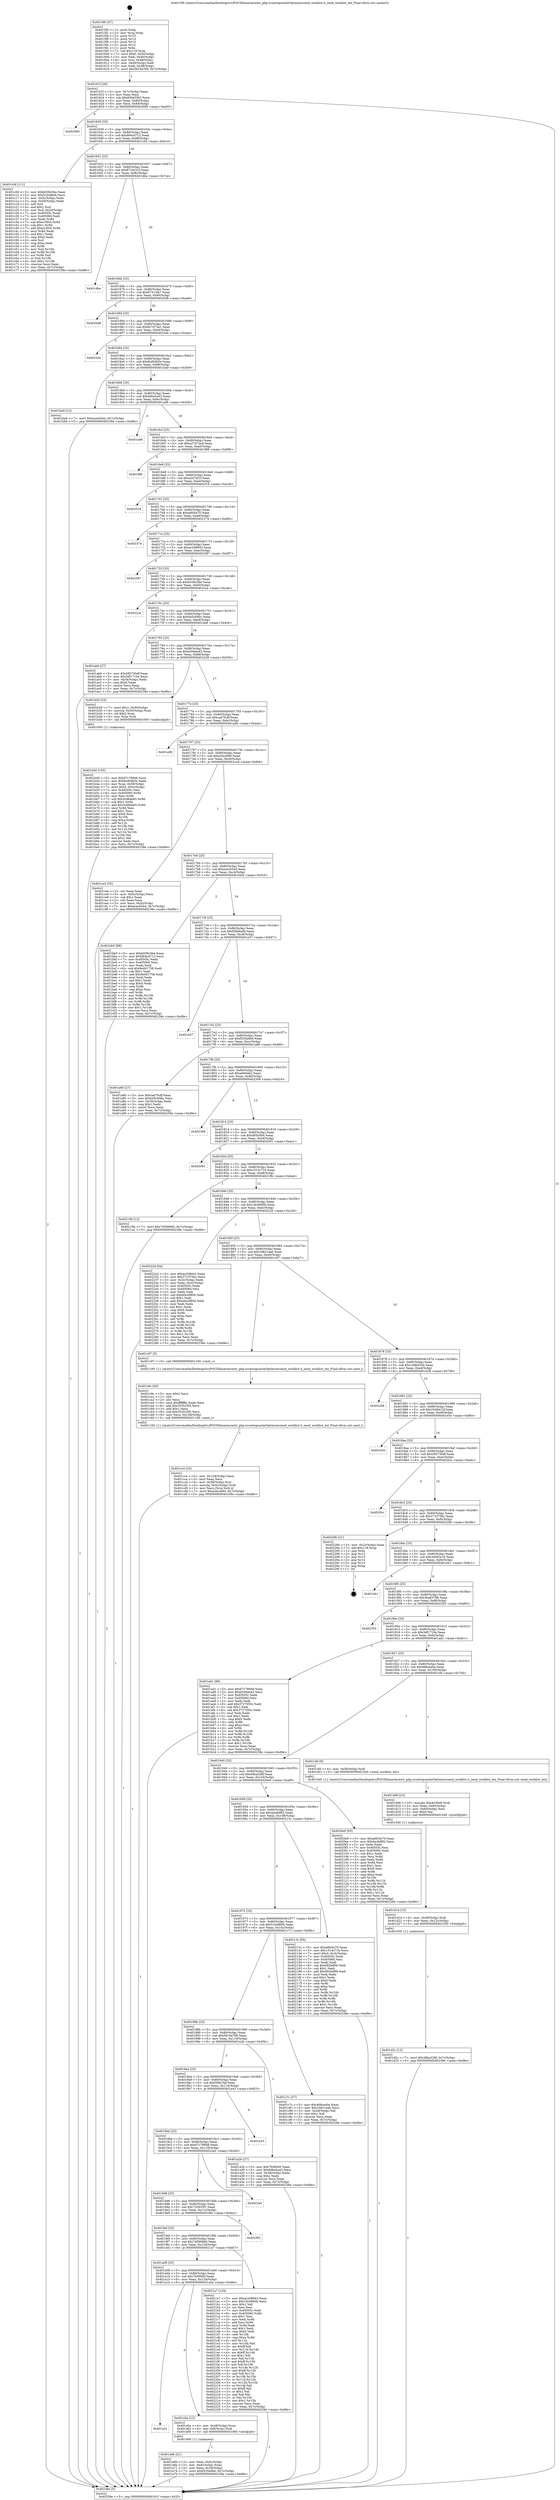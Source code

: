 digraph "0x4015f0" {
  label = "0x4015f0 (/mnt/c/Users/mathe/Desktop/tcc/POCII/binaries/extr_php-srcextopcacheOptimizerzend_worklist.h_zend_worklist_len_Final-ollvm.out::main(0))"
  labelloc = "t"
  node[shape=record]

  Entry [label="",width=0.3,height=0.3,shape=circle,fillcolor=black,style=filled]
  "0x40161f" [label="{
     0x40161f [26]\l
     | [instrs]\l
     &nbsp;&nbsp;0x40161f \<+3\>: mov -0x7c(%rbp),%eax\l
     &nbsp;&nbsp;0x401622 \<+2\>: mov %eax,%ecx\l
     &nbsp;&nbsp;0x401624 \<+6\>: sub $0x836a5563,%ecx\l
     &nbsp;&nbsp;0x40162a \<+3\>: mov %eax,-0x80(%rbp)\l
     &nbsp;&nbsp;0x40162d \<+6\>: mov %ecx,-0x84(%rbp)\l
     &nbsp;&nbsp;0x401633 \<+6\>: je 0000000000402085 \<main+0xa95\>\l
  }"]
  "0x402085" [label="{
     0x402085\l
  }", style=dashed]
  "0x401639" [label="{
     0x401639 [25]\l
     | [instrs]\l
     &nbsp;&nbsp;0x401639 \<+5\>: jmp 000000000040163e \<main+0x4e\>\l
     &nbsp;&nbsp;0x40163e \<+3\>: mov -0x80(%rbp),%eax\l
     &nbsp;&nbsp;0x401641 \<+5\>: sub $0x864cd712,%eax\l
     &nbsp;&nbsp;0x401646 \<+6\>: mov %eax,-0x88(%rbp)\l
     &nbsp;&nbsp;0x40164c \<+6\>: je 0000000000401c0d \<main+0x61d\>\l
  }"]
  Exit [label="",width=0.3,height=0.3,shape=circle,fillcolor=black,style=filled,peripheries=2]
  "0x401c0d" [label="{
     0x401c0d [111]\l
     | [instrs]\l
     &nbsp;&nbsp;0x401c0d \<+5\>: mov $0xb038c5be,%eax\l
     &nbsp;&nbsp;0x401c12 \<+5\>: mov $0x51b48bf4,%ecx\l
     &nbsp;&nbsp;0x401c17 \<+3\>: mov -0x5c(%rbp),%edx\l
     &nbsp;&nbsp;0x401c1a \<+3\>: cmp -0x50(%rbp),%edx\l
     &nbsp;&nbsp;0x401c1d \<+4\>: setl %sil\l
     &nbsp;&nbsp;0x401c21 \<+4\>: and $0x1,%sil\l
     &nbsp;&nbsp;0x401c25 \<+4\>: mov %sil,-0x2d(%rbp)\l
     &nbsp;&nbsp;0x401c29 \<+7\>: mov 0x40505c,%edx\l
     &nbsp;&nbsp;0x401c30 \<+7\>: mov 0x405060,%edi\l
     &nbsp;&nbsp;0x401c37 \<+3\>: mov %edx,%r8d\l
     &nbsp;&nbsp;0x401c3a \<+7\>: sub $0xe16fc0,%r8d\l
     &nbsp;&nbsp;0x401c41 \<+4\>: sub $0x1,%r8d\l
     &nbsp;&nbsp;0x401c45 \<+7\>: add $0xe16fc0,%r8d\l
     &nbsp;&nbsp;0x401c4c \<+4\>: imul %r8d,%edx\l
     &nbsp;&nbsp;0x401c50 \<+3\>: and $0x1,%edx\l
     &nbsp;&nbsp;0x401c53 \<+3\>: cmp $0x0,%edx\l
     &nbsp;&nbsp;0x401c56 \<+4\>: sete %sil\l
     &nbsp;&nbsp;0x401c5a \<+3\>: cmp $0xa,%edi\l
     &nbsp;&nbsp;0x401c5d \<+4\>: setl %r9b\l
     &nbsp;&nbsp;0x401c61 \<+3\>: mov %sil,%r10b\l
     &nbsp;&nbsp;0x401c64 \<+3\>: and %r9b,%r10b\l
     &nbsp;&nbsp;0x401c67 \<+3\>: xor %r9b,%sil\l
     &nbsp;&nbsp;0x401c6a \<+3\>: or %sil,%r10b\l
     &nbsp;&nbsp;0x401c6d \<+4\>: test $0x1,%r10b\l
     &nbsp;&nbsp;0x401c71 \<+3\>: cmovne %ecx,%eax\l
     &nbsp;&nbsp;0x401c74 \<+3\>: mov %eax,-0x7c(%rbp)\l
     &nbsp;&nbsp;0x401c77 \<+5\>: jmp 000000000040238e \<main+0xd9e\>\l
  }"]
  "0x401652" [label="{
     0x401652 [25]\l
     | [instrs]\l
     &nbsp;&nbsp;0x401652 \<+5\>: jmp 0000000000401657 \<main+0x67\>\l
     &nbsp;&nbsp;0x401657 \<+3\>: mov -0x80(%rbp),%eax\l
     &nbsp;&nbsp;0x40165a \<+5\>: sub $0x8716c2c5,%eax\l
     &nbsp;&nbsp;0x40165f \<+6\>: mov %eax,-0x8c(%rbp)\l
     &nbsp;&nbsp;0x401665 \<+6\>: je 0000000000401dbe \<main+0x7ce\>\l
  }"]
  "0x401d2c" [label="{
     0x401d2c [12]\l
     | [instrs]\l
     &nbsp;&nbsp;0x401d2c \<+7\>: movl $0x49ba328f,-0x7c(%rbp)\l
     &nbsp;&nbsp;0x401d33 \<+5\>: jmp 000000000040238e \<main+0xd9e\>\l
  }"]
  "0x401dbe" [label="{
     0x401dbe\l
  }", style=dashed]
  "0x40166b" [label="{
     0x40166b [25]\l
     | [instrs]\l
     &nbsp;&nbsp;0x40166b \<+5\>: jmp 0000000000401670 \<main+0x80\>\l
     &nbsp;&nbsp;0x401670 \<+3\>: mov -0x80(%rbp),%eax\l
     &nbsp;&nbsp;0x401673 \<+5\>: sub $0x87413fa7,%eax\l
     &nbsp;&nbsp;0x401678 \<+6\>: mov %eax,-0x90(%rbp)\l
     &nbsp;&nbsp;0x40167e \<+6\>: je 00000000004020d8 \<main+0xae8\>\l
  }"]
  "0x401d1d" [label="{
     0x401d1d [15]\l
     | [instrs]\l
     &nbsp;&nbsp;0x401d1d \<+4\>: mov -0x58(%rbp),%rdi\l
     &nbsp;&nbsp;0x401d21 \<+6\>: mov %eax,-0x12c(%rbp)\l
     &nbsp;&nbsp;0x401d27 \<+5\>: call 0000000000401030 \<free@plt\>\l
     | [calls]\l
     &nbsp;&nbsp;0x401030 \{1\} (unknown)\l
  }"]
  "0x4020d8" [label="{
     0x4020d8\l
  }", style=dashed]
  "0x401684" [label="{
     0x401684 [25]\l
     | [instrs]\l
     &nbsp;&nbsp;0x401684 \<+5\>: jmp 0000000000401689 \<main+0x99\>\l
     &nbsp;&nbsp;0x401689 \<+3\>: mov -0x80(%rbp),%eax\l
     &nbsp;&nbsp;0x40168c \<+5\>: sub $0x8c7d73a1,%eax\l
     &nbsp;&nbsp;0x401691 \<+6\>: mov %eax,-0x94(%rbp)\l
     &nbsp;&nbsp;0x401697 \<+6\>: je 00000000004022da \<main+0xcea\>\l
  }"]
  "0x401d06" [label="{
     0x401d06 [23]\l
     | [instrs]\l
     &nbsp;&nbsp;0x401d06 \<+10\>: movabs $0x4030d6,%rdi\l
     &nbsp;&nbsp;0x401d10 \<+3\>: mov %eax,-0x60(%rbp)\l
     &nbsp;&nbsp;0x401d13 \<+3\>: mov -0x60(%rbp),%esi\l
     &nbsp;&nbsp;0x401d16 \<+2\>: mov $0x0,%al\l
     &nbsp;&nbsp;0x401d18 \<+5\>: call 0000000000401040 \<printf@plt\>\l
     | [calls]\l
     &nbsp;&nbsp;0x401040 \{1\} (unknown)\l
  }"]
  "0x4022da" [label="{
     0x4022da\l
  }", style=dashed]
  "0x40169d" [label="{
     0x40169d [25]\l
     | [instrs]\l
     &nbsp;&nbsp;0x40169d \<+5\>: jmp 00000000004016a2 \<main+0xb2\>\l
     &nbsp;&nbsp;0x4016a2 \<+3\>: mov -0x80(%rbp),%eax\l
     &nbsp;&nbsp;0x4016a5 \<+5\>: sub $0x8cd0db5e,%eax\l
     &nbsp;&nbsp;0x4016aa \<+6\>: mov %eax,-0x98(%rbp)\l
     &nbsp;&nbsp;0x4016b0 \<+6\>: je 0000000000401ba9 \<main+0x5b9\>\l
  }"]
  "0x401cc4" [label="{
     0x401cc4 [32]\l
     | [instrs]\l
     &nbsp;&nbsp;0x401cc4 \<+6\>: mov -0x128(%rbp),%ecx\l
     &nbsp;&nbsp;0x401cca \<+3\>: imul %eax,%ecx\l
     &nbsp;&nbsp;0x401ccd \<+4\>: mov -0x58(%rbp),%rsi\l
     &nbsp;&nbsp;0x401cd1 \<+4\>: movslq -0x5c(%rbp),%rdi\l
     &nbsp;&nbsp;0x401cd5 \<+3\>: mov %ecx,(%rsi,%rdi,4)\l
     &nbsp;&nbsp;0x401cd8 \<+7\>: movl $0xe2bc4f40,-0x7c(%rbp)\l
     &nbsp;&nbsp;0x401cdf \<+5\>: jmp 000000000040238e \<main+0xd9e\>\l
  }"]
  "0x401ba9" [label="{
     0x401ba9 [12]\l
     | [instrs]\l
     &nbsp;&nbsp;0x401ba9 \<+7\>: movl $0xececb544,-0x7c(%rbp)\l
     &nbsp;&nbsp;0x401bb0 \<+5\>: jmp 000000000040238e \<main+0xd9e\>\l
  }"]
  "0x4016b6" [label="{
     0x4016b6 [25]\l
     | [instrs]\l
     &nbsp;&nbsp;0x4016b6 \<+5\>: jmp 00000000004016bb \<main+0xcb\>\l
     &nbsp;&nbsp;0x4016bb \<+3\>: mov -0x80(%rbp),%eax\l
     &nbsp;&nbsp;0x4016be \<+5\>: sub $0x9d6a5e43,%eax\l
     &nbsp;&nbsp;0x4016c3 \<+6\>: mov %eax,-0x9c(%rbp)\l
     &nbsp;&nbsp;0x4016c9 \<+6\>: je 0000000000401a46 \<main+0x456\>\l
  }"]
  "0x401c9c" [label="{
     0x401c9c [40]\l
     | [instrs]\l
     &nbsp;&nbsp;0x401c9c \<+5\>: mov $0x2,%ecx\l
     &nbsp;&nbsp;0x401ca1 \<+1\>: cltd\l
     &nbsp;&nbsp;0x401ca2 \<+2\>: idiv %ecx\l
     &nbsp;&nbsp;0x401ca4 \<+6\>: imul $0xfffffffe,%edx,%ecx\l
     &nbsp;&nbsp;0x401caa \<+6\>: add $0x353525f5,%ecx\l
     &nbsp;&nbsp;0x401cb0 \<+3\>: add $0x1,%ecx\l
     &nbsp;&nbsp;0x401cb3 \<+6\>: sub $0x353525f5,%ecx\l
     &nbsp;&nbsp;0x401cb9 \<+6\>: mov %ecx,-0x128(%rbp)\l
     &nbsp;&nbsp;0x401cbf \<+5\>: call 0000000000401160 \<next_i\>\l
     | [calls]\l
     &nbsp;&nbsp;0x401160 \{1\} (/mnt/c/Users/mathe/Desktop/tcc/POCII/binaries/extr_php-srcextopcacheOptimizerzend_worklist.h_zend_worklist_len_Final-ollvm.out::next_i)\l
  }"]
  "0x401a46" [label="{
     0x401a46\l
  }", style=dashed]
  "0x4016cf" [label="{
     0x4016cf [25]\l
     | [instrs]\l
     &nbsp;&nbsp;0x4016cf \<+5\>: jmp 00000000004016d4 \<main+0xe4\>\l
     &nbsp;&nbsp;0x4016d4 \<+3\>: mov -0x80(%rbp),%eax\l
     &nbsp;&nbsp;0x4016d7 \<+5\>: sub $0xa27d72ed,%eax\l
     &nbsp;&nbsp;0x4016dc \<+6\>: mov %eax,-0xa0(%rbp)\l
     &nbsp;&nbsp;0x4016e2 \<+6\>: je 0000000000401f86 \<main+0x996\>\l
  }"]
  "0x401b40" [label="{
     0x401b40 [105]\l
     | [instrs]\l
     &nbsp;&nbsp;0x401b40 \<+5\>: mov $0x67c78948,%ecx\l
     &nbsp;&nbsp;0x401b45 \<+5\>: mov $0x8cd0db5e,%edx\l
     &nbsp;&nbsp;0x401b4a \<+4\>: mov %rax,-0x58(%rbp)\l
     &nbsp;&nbsp;0x401b4e \<+7\>: movl $0x0,-0x5c(%rbp)\l
     &nbsp;&nbsp;0x401b55 \<+7\>: mov 0x40505c,%esi\l
     &nbsp;&nbsp;0x401b5c \<+8\>: mov 0x405060,%r8d\l
     &nbsp;&nbsp;0x401b64 \<+3\>: mov %esi,%r9d\l
     &nbsp;&nbsp;0x401b67 \<+7\>: sub $0x3cd6de65,%r9d\l
     &nbsp;&nbsp;0x401b6e \<+4\>: sub $0x1,%r9d\l
     &nbsp;&nbsp;0x401b72 \<+7\>: add $0x3cd6de65,%r9d\l
     &nbsp;&nbsp;0x401b79 \<+4\>: imul %r9d,%esi\l
     &nbsp;&nbsp;0x401b7d \<+3\>: and $0x1,%esi\l
     &nbsp;&nbsp;0x401b80 \<+3\>: cmp $0x0,%esi\l
     &nbsp;&nbsp;0x401b83 \<+4\>: sete %r10b\l
     &nbsp;&nbsp;0x401b87 \<+4\>: cmp $0xa,%r8d\l
     &nbsp;&nbsp;0x401b8b \<+4\>: setl %r11b\l
     &nbsp;&nbsp;0x401b8f \<+3\>: mov %r10b,%bl\l
     &nbsp;&nbsp;0x401b92 \<+3\>: and %r11b,%bl\l
     &nbsp;&nbsp;0x401b95 \<+3\>: xor %r11b,%r10b\l
     &nbsp;&nbsp;0x401b98 \<+3\>: or %r10b,%bl\l
     &nbsp;&nbsp;0x401b9b \<+3\>: test $0x1,%bl\l
     &nbsp;&nbsp;0x401b9e \<+3\>: cmovne %edx,%ecx\l
     &nbsp;&nbsp;0x401ba1 \<+3\>: mov %ecx,-0x7c(%rbp)\l
     &nbsp;&nbsp;0x401ba4 \<+5\>: jmp 000000000040238e \<main+0xd9e\>\l
  }"]
  "0x401f86" [label="{
     0x401f86\l
  }", style=dashed]
  "0x4016e8" [label="{
     0x4016e8 [25]\l
     | [instrs]\l
     &nbsp;&nbsp;0x4016e8 \<+5\>: jmp 00000000004016ed \<main+0xfd\>\l
     &nbsp;&nbsp;0x4016ed \<+3\>: mov -0x80(%rbp),%eax\l
     &nbsp;&nbsp;0x4016f0 \<+5\>: sub $0xa2d7bf1f,%eax\l
     &nbsp;&nbsp;0x4016f5 \<+6\>: mov %eax,-0xa4(%rbp)\l
     &nbsp;&nbsp;0x4016fb \<+6\>: je 0000000000402018 \<main+0xa28\>\l
  }"]
  "0x401a6b" [label="{
     0x401a6b [21]\l
     | [instrs]\l
     &nbsp;&nbsp;0x401a6b \<+3\>: mov %eax,-0x4c(%rbp)\l
     &nbsp;&nbsp;0x401a6e \<+3\>: mov -0x4c(%rbp),%eax\l
     &nbsp;&nbsp;0x401a71 \<+3\>: mov %eax,-0x34(%rbp)\l
     &nbsp;&nbsp;0x401a74 \<+7\>: movl $0xf535a9b6,-0x7c(%rbp)\l
     &nbsp;&nbsp;0x401a7b \<+5\>: jmp 000000000040238e \<main+0xd9e\>\l
  }"]
  "0x402018" [label="{
     0x402018\l
  }", style=dashed]
  "0x401701" [label="{
     0x401701 [25]\l
     | [instrs]\l
     &nbsp;&nbsp;0x401701 \<+5\>: jmp 0000000000401706 \<main+0x116\>\l
     &nbsp;&nbsp;0x401706 \<+3\>: mov -0x80(%rbp),%eax\l
     &nbsp;&nbsp;0x401709 \<+5\>: sub $0xa6fc0a70,%eax\l
     &nbsp;&nbsp;0x40170e \<+6\>: mov %eax,-0xa8(%rbp)\l
     &nbsp;&nbsp;0x401714 \<+6\>: je 0000000000402374 \<main+0xd84\>\l
  }"]
  "0x401a21" [label="{
     0x401a21\l
  }", style=dashed]
  "0x402374" [label="{
     0x402374\l
  }", style=dashed]
  "0x40171a" [label="{
     0x40171a [25]\l
     | [instrs]\l
     &nbsp;&nbsp;0x40171a \<+5\>: jmp 000000000040171f \<main+0x12f\>\l
     &nbsp;&nbsp;0x40171f \<+3\>: mov -0x80(%rbp),%eax\l
     &nbsp;&nbsp;0x401722 \<+5\>: sub $0xac208943,%eax\l
     &nbsp;&nbsp;0x401727 \<+6\>: mov %eax,-0xac(%rbp)\l
     &nbsp;&nbsp;0x40172d \<+6\>: je 0000000000402387 \<main+0xd97\>\l
  }"]
  "0x401a5e" [label="{
     0x401a5e [13]\l
     | [instrs]\l
     &nbsp;&nbsp;0x401a5e \<+4\>: mov -0x48(%rbp),%rax\l
     &nbsp;&nbsp;0x401a62 \<+4\>: mov 0x8(%rax),%rdi\l
     &nbsp;&nbsp;0x401a66 \<+5\>: call 0000000000401060 \<atoi@plt\>\l
     | [calls]\l
     &nbsp;&nbsp;0x401060 \{1\} (unknown)\l
  }"]
  "0x402387" [label="{
     0x402387\l
  }", style=dashed]
  "0x401733" [label="{
     0x401733 [25]\l
     | [instrs]\l
     &nbsp;&nbsp;0x401733 \<+5\>: jmp 0000000000401738 \<main+0x148\>\l
     &nbsp;&nbsp;0x401738 \<+3\>: mov -0x80(%rbp),%eax\l
     &nbsp;&nbsp;0x40173b \<+5\>: sub $0xb038c5be,%eax\l
     &nbsp;&nbsp;0x401740 \<+6\>: mov %eax,-0xb0(%rbp)\l
     &nbsp;&nbsp;0x401746 \<+6\>: je 00000000004022ce \<main+0xcde\>\l
  }"]
  "0x401a08" [label="{
     0x401a08 [25]\l
     | [instrs]\l
     &nbsp;&nbsp;0x401a08 \<+5\>: jmp 0000000000401a0d \<main+0x41d\>\l
     &nbsp;&nbsp;0x401a0d \<+3\>: mov -0x80(%rbp),%eax\l
     &nbsp;&nbsp;0x401a10 \<+5\>: sub $0x7fc6f400,%eax\l
     &nbsp;&nbsp;0x401a15 \<+6\>: mov %eax,-0x124(%rbp)\l
     &nbsp;&nbsp;0x401a1b \<+6\>: je 0000000000401a5e \<main+0x46e\>\l
  }"]
  "0x4022ce" [label="{
     0x4022ce\l
  }", style=dashed]
  "0x40174c" [label="{
     0x40174c [25]\l
     | [instrs]\l
     &nbsp;&nbsp;0x40174c \<+5\>: jmp 0000000000401751 \<main+0x161\>\l
     &nbsp;&nbsp;0x401751 \<+3\>: mov -0x80(%rbp),%eax\l
     &nbsp;&nbsp;0x401754 \<+5\>: sub $0xb45c94bc,%eax\l
     &nbsp;&nbsp;0x401759 \<+6\>: mov %eax,-0xb4(%rbp)\l
     &nbsp;&nbsp;0x40175f \<+6\>: je 0000000000401ab6 \<main+0x4c6\>\l
  }"]
  "0x4021a7" [label="{
     0x4021a7 [134]\l
     | [instrs]\l
     &nbsp;&nbsp;0x4021a7 \<+5\>: mov $0xac208943,%eax\l
     &nbsp;&nbsp;0x4021ac \<+5\>: mov $0x18c0660b,%ecx\l
     &nbsp;&nbsp;0x4021b1 \<+2\>: mov $0x1,%dl\l
     &nbsp;&nbsp;0x4021b3 \<+2\>: xor %esi,%esi\l
     &nbsp;&nbsp;0x4021b5 \<+7\>: mov 0x40505c,%edi\l
     &nbsp;&nbsp;0x4021bc \<+8\>: mov 0x405060,%r8d\l
     &nbsp;&nbsp;0x4021c4 \<+3\>: sub $0x1,%esi\l
     &nbsp;&nbsp;0x4021c7 \<+3\>: mov %edi,%r9d\l
     &nbsp;&nbsp;0x4021ca \<+3\>: add %esi,%r9d\l
     &nbsp;&nbsp;0x4021cd \<+4\>: imul %r9d,%edi\l
     &nbsp;&nbsp;0x4021d1 \<+3\>: and $0x1,%edi\l
     &nbsp;&nbsp;0x4021d4 \<+3\>: cmp $0x0,%edi\l
     &nbsp;&nbsp;0x4021d7 \<+4\>: sete %r10b\l
     &nbsp;&nbsp;0x4021db \<+4\>: cmp $0xa,%r8d\l
     &nbsp;&nbsp;0x4021df \<+4\>: setl %r11b\l
     &nbsp;&nbsp;0x4021e3 \<+3\>: mov %r10b,%bl\l
     &nbsp;&nbsp;0x4021e6 \<+3\>: xor $0xff,%bl\l
     &nbsp;&nbsp;0x4021e9 \<+3\>: mov %r11b,%r14b\l
     &nbsp;&nbsp;0x4021ec \<+4\>: xor $0xff,%r14b\l
     &nbsp;&nbsp;0x4021f0 \<+3\>: xor $0x1,%dl\l
     &nbsp;&nbsp;0x4021f3 \<+3\>: mov %bl,%r15b\l
     &nbsp;&nbsp;0x4021f6 \<+4\>: and $0xff,%r15b\l
     &nbsp;&nbsp;0x4021fa \<+3\>: and %dl,%r10b\l
     &nbsp;&nbsp;0x4021fd \<+3\>: mov %r14b,%r12b\l
     &nbsp;&nbsp;0x402200 \<+4\>: and $0xff,%r12b\l
     &nbsp;&nbsp;0x402204 \<+3\>: and %dl,%r11b\l
     &nbsp;&nbsp;0x402207 \<+3\>: or %r10b,%r15b\l
     &nbsp;&nbsp;0x40220a \<+3\>: or %r11b,%r12b\l
     &nbsp;&nbsp;0x40220d \<+3\>: xor %r12b,%r15b\l
     &nbsp;&nbsp;0x402210 \<+3\>: or %r14b,%bl\l
     &nbsp;&nbsp;0x402213 \<+3\>: xor $0xff,%bl\l
     &nbsp;&nbsp;0x402216 \<+3\>: or $0x1,%dl\l
     &nbsp;&nbsp;0x402219 \<+2\>: and %dl,%bl\l
     &nbsp;&nbsp;0x40221b \<+3\>: or %bl,%r15b\l
     &nbsp;&nbsp;0x40221e \<+4\>: test $0x1,%r15b\l
     &nbsp;&nbsp;0x402222 \<+3\>: cmovne %ecx,%eax\l
     &nbsp;&nbsp;0x402225 \<+3\>: mov %eax,-0x7c(%rbp)\l
     &nbsp;&nbsp;0x402228 \<+5\>: jmp 000000000040238e \<main+0xd9e\>\l
  }"]
  "0x401ab6" [label="{
     0x401ab6 [27]\l
     | [instrs]\l
     &nbsp;&nbsp;0x401ab6 \<+5\>: mov $0x285730df,%eax\l
     &nbsp;&nbsp;0x401abb \<+5\>: mov $0x3df1710e,%ecx\l
     &nbsp;&nbsp;0x401ac0 \<+3\>: mov -0x34(%rbp),%edx\l
     &nbsp;&nbsp;0x401ac3 \<+3\>: cmp $0x0,%edx\l
     &nbsp;&nbsp;0x401ac6 \<+3\>: cmove %ecx,%eax\l
     &nbsp;&nbsp;0x401ac9 \<+3\>: mov %eax,-0x7c(%rbp)\l
     &nbsp;&nbsp;0x401acc \<+5\>: jmp 000000000040238e \<main+0xd9e\>\l
  }"]
  "0x401765" [label="{
     0x401765 [25]\l
     | [instrs]\l
     &nbsp;&nbsp;0x401765 \<+5\>: jmp 000000000040176a \<main+0x17a\>\l
     &nbsp;&nbsp;0x40176a \<+3\>: mov -0x80(%rbp),%eax\l
     &nbsp;&nbsp;0x40176d \<+5\>: sub $0xb50dae42,%eax\l
     &nbsp;&nbsp;0x401772 \<+6\>: mov %eax,-0xb8(%rbp)\l
     &nbsp;&nbsp;0x401778 \<+6\>: je 0000000000401b29 \<main+0x539\>\l
  }"]
  "0x4019ef" [label="{
     0x4019ef [25]\l
     | [instrs]\l
     &nbsp;&nbsp;0x4019ef \<+5\>: jmp 00000000004019f4 \<main+0x404\>\l
     &nbsp;&nbsp;0x4019f4 \<+3\>: mov -0x80(%rbp),%eax\l
     &nbsp;&nbsp;0x4019f7 \<+5\>: sub $0x74590660,%eax\l
     &nbsp;&nbsp;0x4019fc \<+6\>: mov %eax,-0x120(%rbp)\l
     &nbsp;&nbsp;0x401a02 \<+6\>: je 00000000004021a7 \<main+0xbb7\>\l
  }"]
  "0x401b29" [label="{
     0x401b29 [23]\l
     | [instrs]\l
     &nbsp;&nbsp;0x401b29 \<+7\>: movl $0x1,-0x50(%rbp)\l
     &nbsp;&nbsp;0x401b30 \<+4\>: movslq -0x50(%rbp),%rax\l
     &nbsp;&nbsp;0x401b34 \<+4\>: shl $0x2,%rax\l
     &nbsp;&nbsp;0x401b38 \<+3\>: mov %rax,%rdi\l
     &nbsp;&nbsp;0x401b3b \<+5\>: call 0000000000401050 \<malloc@plt\>\l
     | [calls]\l
     &nbsp;&nbsp;0x401050 \{1\} (unknown)\l
  }"]
  "0x40177e" [label="{
     0x40177e [25]\l
     | [instrs]\l
     &nbsp;&nbsp;0x40177e \<+5\>: jmp 0000000000401783 \<main+0x193\>\l
     &nbsp;&nbsp;0x401783 \<+3\>: mov -0x80(%rbp),%eax\l
     &nbsp;&nbsp;0x401786 \<+5\>: sub $0xcad7fcdf,%eax\l
     &nbsp;&nbsp;0x40178b \<+6\>: mov %eax,-0xbc(%rbp)\l
     &nbsp;&nbsp;0x401791 \<+6\>: je 0000000000401a9b \<main+0x4ab\>\l
  }"]
  "0x401f92" [label="{
     0x401f92\l
  }", style=dashed]
  "0x401a9b" [label="{
     0x401a9b\l
  }", style=dashed]
  "0x401797" [label="{
     0x401797 [25]\l
     | [instrs]\l
     &nbsp;&nbsp;0x401797 \<+5\>: jmp 000000000040179c \<main+0x1ac\>\l
     &nbsp;&nbsp;0x40179c \<+3\>: mov -0x80(%rbp),%eax\l
     &nbsp;&nbsp;0x40179f \<+5\>: sub $0xe2bc4f40,%eax\l
     &nbsp;&nbsp;0x4017a4 \<+6\>: mov %eax,-0xc0(%rbp)\l
     &nbsp;&nbsp;0x4017aa \<+6\>: je 0000000000401ce4 \<main+0x6f4\>\l
  }"]
  "0x4019d6" [label="{
     0x4019d6 [25]\l
     | [instrs]\l
     &nbsp;&nbsp;0x4019d6 \<+5\>: jmp 00000000004019db \<main+0x3eb\>\l
     &nbsp;&nbsp;0x4019db \<+3\>: mov -0x80(%rbp),%eax\l
     &nbsp;&nbsp;0x4019de \<+5\>: sub $0x732935f1,%eax\l
     &nbsp;&nbsp;0x4019e3 \<+6\>: mov %eax,-0x11c(%rbp)\l
     &nbsp;&nbsp;0x4019e9 \<+6\>: je 0000000000401f92 \<main+0x9a2\>\l
  }"]
  "0x401ce4" [label="{
     0x401ce4 [25]\l
     | [instrs]\l
     &nbsp;&nbsp;0x401ce4 \<+2\>: xor %eax,%eax\l
     &nbsp;&nbsp;0x401ce6 \<+3\>: mov -0x5c(%rbp),%ecx\l
     &nbsp;&nbsp;0x401ce9 \<+3\>: sub $0x1,%eax\l
     &nbsp;&nbsp;0x401cec \<+2\>: sub %eax,%ecx\l
     &nbsp;&nbsp;0x401cee \<+3\>: mov %ecx,-0x5c(%rbp)\l
     &nbsp;&nbsp;0x401cf1 \<+7\>: movl $0xececb544,-0x7c(%rbp)\l
     &nbsp;&nbsp;0x401cf8 \<+5\>: jmp 000000000040238e \<main+0xd9e\>\l
  }"]
  "0x4017b0" [label="{
     0x4017b0 [25]\l
     | [instrs]\l
     &nbsp;&nbsp;0x4017b0 \<+5\>: jmp 00000000004017b5 \<main+0x1c5\>\l
     &nbsp;&nbsp;0x4017b5 \<+3\>: mov -0x80(%rbp),%eax\l
     &nbsp;&nbsp;0x4017b8 \<+5\>: sub $0xececb544,%eax\l
     &nbsp;&nbsp;0x4017bd \<+6\>: mov %eax,-0xc4(%rbp)\l
     &nbsp;&nbsp;0x4017c3 \<+6\>: je 0000000000401bb5 \<main+0x5c5\>\l
  }"]
  "0x4022a0" [label="{
     0x4022a0\l
  }", style=dashed]
  "0x401bb5" [label="{
     0x401bb5 [88]\l
     | [instrs]\l
     &nbsp;&nbsp;0x401bb5 \<+5\>: mov $0xb038c5be,%eax\l
     &nbsp;&nbsp;0x401bba \<+5\>: mov $0x864cd712,%ecx\l
     &nbsp;&nbsp;0x401bbf \<+7\>: mov 0x40505c,%edx\l
     &nbsp;&nbsp;0x401bc6 \<+7\>: mov 0x405060,%esi\l
     &nbsp;&nbsp;0x401bcd \<+2\>: mov %edx,%edi\l
     &nbsp;&nbsp;0x401bcf \<+6\>: sub $0x9e401758,%edi\l
     &nbsp;&nbsp;0x401bd5 \<+3\>: sub $0x1,%edi\l
     &nbsp;&nbsp;0x401bd8 \<+6\>: add $0x9e401758,%edi\l
     &nbsp;&nbsp;0x401bde \<+3\>: imul %edi,%edx\l
     &nbsp;&nbsp;0x401be1 \<+3\>: and $0x1,%edx\l
     &nbsp;&nbsp;0x401be4 \<+3\>: cmp $0x0,%edx\l
     &nbsp;&nbsp;0x401be7 \<+4\>: sete %r8b\l
     &nbsp;&nbsp;0x401beb \<+3\>: cmp $0xa,%esi\l
     &nbsp;&nbsp;0x401bee \<+4\>: setl %r9b\l
     &nbsp;&nbsp;0x401bf2 \<+3\>: mov %r8b,%r10b\l
     &nbsp;&nbsp;0x401bf5 \<+3\>: and %r9b,%r10b\l
     &nbsp;&nbsp;0x401bf8 \<+3\>: xor %r9b,%r8b\l
     &nbsp;&nbsp;0x401bfb \<+3\>: or %r8b,%r10b\l
     &nbsp;&nbsp;0x401bfe \<+4\>: test $0x1,%r10b\l
     &nbsp;&nbsp;0x401c02 \<+3\>: cmovne %ecx,%eax\l
     &nbsp;&nbsp;0x401c05 \<+3\>: mov %eax,-0x7c(%rbp)\l
     &nbsp;&nbsp;0x401c08 \<+5\>: jmp 000000000040238e \<main+0xd9e\>\l
  }"]
  "0x4017c9" [label="{
     0x4017c9 [25]\l
     | [instrs]\l
     &nbsp;&nbsp;0x4017c9 \<+5\>: jmp 00000000004017ce \<main+0x1de\>\l
     &nbsp;&nbsp;0x4017ce \<+3\>: mov -0x80(%rbp),%eax\l
     &nbsp;&nbsp;0x4017d1 \<+5\>: sub $0xf28b8ad9,%eax\l
     &nbsp;&nbsp;0x4017d6 \<+6\>: mov %eax,-0xc8(%rbp)\l
     &nbsp;&nbsp;0x4017dc \<+6\>: je 0000000000401e37 \<main+0x847\>\l
  }"]
  "0x4019bd" [label="{
     0x4019bd [25]\l
     | [instrs]\l
     &nbsp;&nbsp;0x4019bd \<+5\>: jmp 00000000004019c2 \<main+0x3d2\>\l
     &nbsp;&nbsp;0x4019c2 \<+3\>: mov -0x80(%rbp),%eax\l
     &nbsp;&nbsp;0x4019c5 \<+5\>: sub $0x67c78948,%eax\l
     &nbsp;&nbsp;0x4019ca \<+6\>: mov %eax,-0x118(%rbp)\l
     &nbsp;&nbsp;0x4019d0 \<+6\>: je 00000000004022a0 \<main+0xcb0\>\l
  }"]
  "0x401e37" [label="{
     0x401e37\l
  }", style=dashed]
  "0x4017e2" [label="{
     0x4017e2 [25]\l
     | [instrs]\l
     &nbsp;&nbsp;0x4017e2 \<+5\>: jmp 00000000004017e7 \<main+0x1f7\>\l
     &nbsp;&nbsp;0x4017e7 \<+3\>: mov -0x80(%rbp),%eax\l
     &nbsp;&nbsp;0x4017ea \<+5\>: sub $0xf535a9b6,%eax\l
     &nbsp;&nbsp;0x4017ef \<+6\>: mov %eax,-0xcc(%rbp)\l
     &nbsp;&nbsp;0x4017f5 \<+6\>: je 0000000000401a80 \<main+0x490\>\l
  }"]
  "0x401e43" [label="{
     0x401e43\l
  }", style=dashed]
  "0x401a80" [label="{
     0x401a80 [27]\l
     | [instrs]\l
     &nbsp;&nbsp;0x401a80 \<+5\>: mov $0xcad7fcdf,%eax\l
     &nbsp;&nbsp;0x401a85 \<+5\>: mov $0xb45c94bc,%ecx\l
     &nbsp;&nbsp;0x401a8a \<+3\>: mov -0x34(%rbp),%edx\l
     &nbsp;&nbsp;0x401a8d \<+3\>: cmp $0x1,%edx\l
     &nbsp;&nbsp;0x401a90 \<+3\>: cmovl %ecx,%eax\l
     &nbsp;&nbsp;0x401a93 \<+3\>: mov %eax,-0x7c(%rbp)\l
     &nbsp;&nbsp;0x401a96 \<+5\>: jmp 000000000040238e \<main+0xd9e\>\l
  }"]
  "0x4017fb" [label="{
     0x4017fb [25]\l
     | [instrs]\l
     &nbsp;&nbsp;0x4017fb \<+5\>: jmp 0000000000401800 \<main+0x210\>\l
     &nbsp;&nbsp;0x401800 \<+3\>: mov -0x80(%rbp),%eax\l
     &nbsp;&nbsp;0x401803 \<+5\>: sub $0xa660ab2,%eax\l
     &nbsp;&nbsp;0x401808 \<+6\>: mov %eax,-0xd0(%rbp)\l
     &nbsp;&nbsp;0x40180e \<+6\>: je 0000000000402308 \<main+0xd18\>\l
  }"]
  "0x4015f0" [label="{
     0x4015f0 [47]\l
     | [instrs]\l
     &nbsp;&nbsp;0x4015f0 \<+1\>: push %rbp\l
     &nbsp;&nbsp;0x4015f1 \<+3\>: mov %rsp,%rbp\l
     &nbsp;&nbsp;0x4015f4 \<+2\>: push %r15\l
     &nbsp;&nbsp;0x4015f6 \<+2\>: push %r14\l
     &nbsp;&nbsp;0x4015f8 \<+2\>: push %r13\l
     &nbsp;&nbsp;0x4015fa \<+2\>: push %r12\l
     &nbsp;&nbsp;0x4015fc \<+1\>: push %rbx\l
     &nbsp;&nbsp;0x4015fd \<+7\>: sub $0x118,%rsp\l
     &nbsp;&nbsp;0x401604 \<+7\>: movl $0x0,-0x3c(%rbp)\l
     &nbsp;&nbsp;0x40160b \<+3\>: mov %edi,-0x40(%rbp)\l
     &nbsp;&nbsp;0x40160e \<+4\>: mov %rsi,-0x48(%rbp)\l
     &nbsp;&nbsp;0x401612 \<+3\>: mov -0x40(%rbp),%edi\l
     &nbsp;&nbsp;0x401615 \<+3\>: mov %edi,-0x38(%rbp)\l
     &nbsp;&nbsp;0x401618 \<+7\>: movl $0x5819a768,-0x7c(%rbp)\l
  }"]
  "0x402308" [label="{
     0x402308\l
  }", style=dashed]
  "0x401814" [label="{
     0x401814 [25]\l
     | [instrs]\l
     &nbsp;&nbsp;0x401814 \<+5\>: jmp 0000000000401819 \<main+0x229\>\l
     &nbsp;&nbsp;0x401819 \<+3\>: mov -0x80(%rbp),%eax\l
     &nbsp;&nbsp;0x40181c \<+5\>: sub $0xd93b564,%eax\l
     &nbsp;&nbsp;0x401821 \<+6\>: mov %eax,-0xd4(%rbp)\l
     &nbsp;&nbsp;0x401827 \<+6\>: je 0000000000402091 \<main+0xaa1\>\l
  }"]
  "0x40238e" [label="{
     0x40238e [5]\l
     | [instrs]\l
     &nbsp;&nbsp;0x40238e \<+5\>: jmp 000000000040161f \<main+0x2f\>\l
  }"]
  "0x402091" [label="{
     0x402091\l
  }", style=dashed]
  "0x40182d" [label="{
     0x40182d [25]\l
     | [instrs]\l
     &nbsp;&nbsp;0x40182d \<+5\>: jmp 0000000000401832 \<main+0x242\>\l
     &nbsp;&nbsp;0x401832 \<+3\>: mov -0x80(%rbp),%eax\l
     &nbsp;&nbsp;0x401835 \<+5\>: sub $0x1514c71b,%eax\l
     &nbsp;&nbsp;0x40183a \<+6\>: mov %eax,-0xd8(%rbp)\l
     &nbsp;&nbsp;0x401840 \<+6\>: je 000000000040219b \<main+0xbab\>\l
  }"]
  "0x4019a4" [label="{
     0x4019a4 [25]\l
     | [instrs]\l
     &nbsp;&nbsp;0x4019a4 \<+5\>: jmp 00000000004019a9 \<main+0x3b9\>\l
     &nbsp;&nbsp;0x4019a9 \<+3\>: mov -0x80(%rbp),%eax\l
     &nbsp;&nbsp;0x4019ac \<+5\>: sub $0x5fd61faf,%eax\l
     &nbsp;&nbsp;0x4019b1 \<+6\>: mov %eax,-0x114(%rbp)\l
     &nbsp;&nbsp;0x4019b7 \<+6\>: je 0000000000401e43 \<main+0x853\>\l
  }"]
  "0x40219b" [label="{
     0x40219b [12]\l
     | [instrs]\l
     &nbsp;&nbsp;0x40219b \<+7\>: movl $0x74590660,-0x7c(%rbp)\l
     &nbsp;&nbsp;0x4021a2 \<+5\>: jmp 000000000040238e \<main+0xd9e\>\l
  }"]
  "0x401846" [label="{
     0x401846 [25]\l
     | [instrs]\l
     &nbsp;&nbsp;0x401846 \<+5\>: jmp 000000000040184b \<main+0x25b\>\l
     &nbsp;&nbsp;0x40184b \<+3\>: mov -0x80(%rbp),%eax\l
     &nbsp;&nbsp;0x40184e \<+5\>: sub $0x18c0660b,%eax\l
     &nbsp;&nbsp;0x401853 \<+6\>: mov %eax,-0xdc(%rbp)\l
     &nbsp;&nbsp;0x401859 \<+6\>: je 000000000040222d \<main+0xc3d\>\l
  }"]
  "0x401a2b" [label="{
     0x401a2b [27]\l
     | [instrs]\l
     &nbsp;&nbsp;0x401a2b \<+5\>: mov $0x7fc6f400,%eax\l
     &nbsp;&nbsp;0x401a30 \<+5\>: mov $0x9d6a5e43,%ecx\l
     &nbsp;&nbsp;0x401a35 \<+3\>: mov -0x38(%rbp),%edx\l
     &nbsp;&nbsp;0x401a38 \<+3\>: cmp $0x2,%edx\l
     &nbsp;&nbsp;0x401a3b \<+3\>: cmovne %ecx,%eax\l
     &nbsp;&nbsp;0x401a3e \<+3\>: mov %eax,-0x7c(%rbp)\l
     &nbsp;&nbsp;0x401a41 \<+5\>: jmp 000000000040238e \<main+0xd9e\>\l
  }"]
  "0x40222d" [label="{
     0x40222d [94]\l
     | [instrs]\l
     &nbsp;&nbsp;0x40222d \<+5\>: mov $0xac208943,%eax\l
     &nbsp;&nbsp;0x402232 \<+5\>: mov $0x3710756c,%ecx\l
     &nbsp;&nbsp;0x402237 \<+3\>: mov -0x3c(%rbp),%edx\l
     &nbsp;&nbsp;0x40223a \<+3\>: mov %edx,-0x2c(%rbp)\l
     &nbsp;&nbsp;0x40223d \<+7\>: mov 0x40505c,%edx\l
     &nbsp;&nbsp;0x402244 \<+7\>: mov 0x405060,%esi\l
     &nbsp;&nbsp;0x40224b \<+2\>: mov %edx,%edi\l
     &nbsp;&nbsp;0x40224d \<+6\>: sub $0xe0a29800,%edi\l
     &nbsp;&nbsp;0x402253 \<+3\>: sub $0x1,%edi\l
     &nbsp;&nbsp;0x402256 \<+6\>: add $0xe0a29800,%edi\l
     &nbsp;&nbsp;0x40225c \<+3\>: imul %edi,%edx\l
     &nbsp;&nbsp;0x40225f \<+3\>: and $0x1,%edx\l
     &nbsp;&nbsp;0x402262 \<+3\>: cmp $0x0,%edx\l
     &nbsp;&nbsp;0x402265 \<+4\>: sete %r8b\l
     &nbsp;&nbsp;0x402269 \<+3\>: cmp $0xa,%esi\l
     &nbsp;&nbsp;0x40226c \<+4\>: setl %r9b\l
     &nbsp;&nbsp;0x402270 \<+3\>: mov %r8b,%r10b\l
     &nbsp;&nbsp;0x402273 \<+3\>: and %r9b,%r10b\l
     &nbsp;&nbsp;0x402276 \<+3\>: xor %r9b,%r8b\l
     &nbsp;&nbsp;0x402279 \<+3\>: or %r8b,%r10b\l
     &nbsp;&nbsp;0x40227c \<+4\>: test $0x1,%r10b\l
     &nbsp;&nbsp;0x402280 \<+3\>: cmovne %ecx,%eax\l
     &nbsp;&nbsp;0x402283 \<+3\>: mov %eax,-0x7c(%rbp)\l
     &nbsp;&nbsp;0x402286 \<+5\>: jmp 000000000040238e \<main+0xd9e\>\l
  }"]
  "0x40185f" [label="{
     0x40185f [25]\l
     | [instrs]\l
     &nbsp;&nbsp;0x40185f \<+5\>: jmp 0000000000401864 \<main+0x274\>\l
     &nbsp;&nbsp;0x401864 \<+3\>: mov -0x80(%rbp),%eax\l
     &nbsp;&nbsp;0x401867 \<+5\>: sub $0x1b821aab,%eax\l
     &nbsp;&nbsp;0x40186c \<+6\>: mov %eax,-0xe0(%rbp)\l
     &nbsp;&nbsp;0x401872 \<+6\>: je 0000000000401c97 \<main+0x6a7\>\l
  }"]
  "0x40198b" [label="{
     0x40198b [25]\l
     | [instrs]\l
     &nbsp;&nbsp;0x40198b \<+5\>: jmp 0000000000401990 \<main+0x3a0\>\l
     &nbsp;&nbsp;0x401990 \<+3\>: mov -0x80(%rbp),%eax\l
     &nbsp;&nbsp;0x401993 \<+5\>: sub $0x5819a768,%eax\l
     &nbsp;&nbsp;0x401998 \<+6\>: mov %eax,-0x110(%rbp)\l
     &nbsp;&nbsp;0x40199e \<+6\>: je 0000000000401a2b \<main+0x43b\>\l
  }"]
  "0x401c97" [label="{
     0x401c97 [5]\l
     | [instrs]\l
     &nbsp;&nbsp;0x401c97 \<+5\>: call 0000000000401160 \<next_i\>\l
     | [calls]\l
     &nbsp;&nbsp;0x401160 \{1\} (/mnt/c/Users/mathe/Desktop/tcc/POCII/binaries/extr_php-srcextopcacheOptimizerzend_worklist.h_zend_worklist_len_Final-ollvm.out::next_i)\l
  }"]
  "0x401878" [label="{
     0x401878 [25]\l
     | [instrs]\l
     &nbsp;&nbsp;0x401878 \<+5\>: jmp 000000000040187d \<main+0x28d\>\l
     &nbsp;&nbsp;0x40187d \<+3\>: mov -0x80(%rbp),%eax\l
     &nbsp;&nbsp;0x401880 \<+5\>: sub $0x1ddb91b0,%eax\l
     &nbsp;&nbsp;0x401885 \<+6\>: mov %eax,-0xe4(%rbp)\l
     &nbsp;&nbsp;0x40188b \<+6\>: je 0000000000401d38 \<main+0x748\>\l
  }"]
  "0x401c7c" [label="{
     0x401c7c [27]\l
     | [instrs]\l
     &nbsp;&nbsp;0x401c7c \<+5\>: mov $0x468cea0a,%eax\l
     &nbsp;&nbsp;0x401c81 \<+5\>: mov $0x1b821aab,%ecx\l
     &nbsp;&nbsp;0x401c86 \<+3\>: mov -0x2d(%rbp),%dl\l
     &nbsp;&nbsp;0x401c89 \<+3\>: test $0x1,%dl\l
     &nbsp;&nbsp;0x401c8c \<+3\>: cmovne %ecx,%eax\l
     &nbsp;&nbsp;0x401c8f \<+3\>: mov %eax,-0x7c(%rbp)\l
     &nbsp;&nbsp;0x401c92 \<+5\>: jmp 000000000040238e \<main+0xd9e\>\l
  }"]
  "0x401d38" [label="{
     0x401d38\l
  }", style=dashed]
  "0x401891" [label="{
     0x401891 [25]\l
     | [instrs]\l
     &nbsp;&nbsp;0x401891 \<+5\>: jmp 0000000000401896 \<main+0x2a6\>\l
     &nbsp;&nbsp;0x401896 \<+3\>: mov -0x80(%rbp),%eax\l
     &nbsp;&nbsp;0x401899 \<+5\>: sub $0x2549d12f,%eax\l
     &nbsp;&nbsp;0x40189e \<+6\>: mov %eax,-0xe8(%rbp)\l
     &nbsp;&nbsp;0x4018a4 \<+6\>: je 0000000000401e5e \<main+0x86e\>\l
  }"]
  "0x401972" [label="{
     0x401972 [25]\l
     | [instrs]\l
     &nbsp;&nbsp;0x401972 \<+5\>: jmp 0000000000401977 \<main+0x387\>\l
     &nbsp;&nbsp;0x401977 \<+3\>: mov -0x80(%rbp),%eax\l
     &nbsp;&nbsp;0x40197a \<+5\>: sub $0x51b48bf4,%eax\l
     &nbsp;&nbsp;0x40197f \<+6\>: mov %eax,-0x10c(%rbp)\l
     &nbsp;&nbsp;0x401985 \<+6\>: je 0000000000401c7c \<main+0x68c\>\l
  }"]
  "0x401e5e" [label="{
     0x401e5e\l
  }", style=dashed]
  "0x4018aa" [label="{
     0x4018aa [25]\l
     | [instrs]\l
     &nbsp;&nbsp;0x4018aa \<+5\>: jmp 00000000004018af \<main+0x2bf\>\l
     &nbsp;&nbsp;0x4018af \<+3\>: mov -0x80(%rbp),%eax\l
     &nbsp;&nbsp;0x4018b2 \<+5\>: sub $0x285730df,%eax\l
     &nbsp;&nbsp;0x4018b7 \<+6\>: mov %eax,-0xec(%rbp)\l
     &nbsp;&nbsp;0x4018bd \<+6\>: je 00000000004020cc \<main+0xadc\>\l
  }"]
  "0x40213c" [label="{
     0x40213c [95]\l
     | [instrs]\l
     &nbsp;&nbsp;0x40213c \<+5\>: mov $0xa6fc0a70,%eax\l
     &nbsp;&nbsp;0x402141 \<+5\>: mov $0x1514c71b,%ecx\l
     &nbsp;&nbsp;0x402146 \<+7\>: movl $0x0,-0x3c(%rbp)\l
     &nbsp;&nbsp;0x40214d \<+7\>: mov 0x40505c,%edx\l
     &nbsp;&nbsp;0x402154 \<+7\>: mov 0x405060,%esi\l
     &nbsp;&nbsp;0x40215b \<+2\>: mov %edx,%edi\l
     &nbsp;&nbsp;0x40215d \<+6\>: sub $0x692fef99,%edi\l
     &nbsp;&nbsp;0x402163 \<+3\>: sub $0x1,%edi\l
     &nbsp;&nbsp;0x402166 \<+6\>: add $0x692fef99,%edi\l
     &nbsp;&nbsp;0x40216c \<+3\>: imul %edi,%edx\l
     &nbsp;&nbsp;0x40216f \<+3\>: and $0x1,%edx\l
     &nbsp;&nbsp;0x402172 \<+3\>: cmp $0x0,%edx\l
     &nbsp;&nbsp;0x402175 \<+4\>: sete %r8b\l
     &nbsp;&nbsp;0x402179 \<+3\>: cmp $0xa,%esi\l
     &nbsp;&nbsp;0x40217c \<+4\>: setl %r9b\l
     &nbsp;&nbsp;0x402180 \<+3\>: mov %r8b,%r10b\l
     &nbsp;&nbsp;0x402183 \<+3\>: and %r9b,%r10b\l
     &nbsp;&nbsp;0x402186 \<+3\>: xor %r9b,%r8b\l
     &nbsp;&nbsp;0x402189 \<+3\>: or %r8b,%r10b\l
     &nbsp;&nbsp;0x40218c \<+4\>: test $0x1,%r10b\l
     &nbsp;&nbsp;0x402190 \<+3\>: cmovne %ecx,%eax\l
     &nbsp;&nbsp;0x402193 \<+3\>: mov %eax,-0x7c(%rbp)\l
     &nbsp;&nbsp;0x402196 \<+5\>: jmp 000000000040238e \<main+0xd9e\>\l
  }"]
  "0x4020cc" [label="{
     0x4020cc\l
  }", style=dashed]
  "0x4018c3" [label="{
     0x4018c3 [25]\l
     | [instrs]\l
     &nbsp;&nbsp;0x4018c3 \<+5\>: jmp 00000000004018c8 \<main+0x2d8\>\l
     &nbsp;&nbsp;0x4018c8 \<+3\>: mov -0x80(%rbp),%eax\l
     &nbsp;&nbsp;0x4018cb \<+5\>: sub $0x3710756c,%eax\l
     &nbsp;&nbsp;0x4018d0 \<+6\>: mov %eax,-0xf0(%rbp)\l
     &nbsp;&nbsp;0x4018d6 \<+6\>: je 000000000040228b \<main+0xc9b\>\l
  }"]
  "0x401959" [label="{
     0x401959 [25]\l
     | [instrs]\l
     &nbsp;&nbsp;0x401959 \<+5\>: jmp 000000000040195e \<main+0x36e\>\l
     &nbsp;&nbsp;0x40195e \<+3\>: mov -0x80(%rbp),%eax\l
     &nbsp;&nbsp;0x401961 \<+5\>: sub $0x4ac8df82,%eax\l
     &nbsp;&nbsp;0x401966 \<+6\>: mov %eax,-0x108(%rbp)\l
     &nbsp;&nbsp;0x40196c \<+6\>: je 000000000040213c \<main+0xb4c\>\l
  }"]
  "0x40228b" [label="{
     0x40228b [21]\l
     | [instrs]\l
     &nbsp;&nbsp;0x40228b \<+3\>: mov -0x2c(%rbp),%eax\l
     &nbsp;&nbsp;0x40228e \<+7\>: add $0x118,%rsp\l
     &nbsp;&nbsp;0x402295 \<+1\>: pop %rbx\l
     &nbsp;&nbsp;0x402296 \<+2\>: pop %r12\l
     &nbsp;&nbsp;0x402298 \<+2\>: pop %r13\l
     &nbsp;&nbsp;0x40229a \<+2\>: pop %r14\l
     &nbsp;&nbsp;0x40229c \<+2\>: pop %r15\l
     &nbsp;&nbsp;0x40229e \<+1\>: pop %rbp\l
     &nbsp;&nbsp;0x40229f \<+1\>: ret\l
  }"]
  "0x4018dc" [label="{
     0x4018dc [25]\l
     | [instrs]\l
     &nbsp;&nbsp;0x4018dc \<+5\>: jmp 00000000004018e1 \<main+0x2f1\>\l
     &nbsp;&nbsp;0x4018e1 \<+3\>: mov -0x80(%rbp),%eax\l
     &nbsp;&nbsp;0x4018e4 \<+5\>: sub $0x3a082e16,%eax\l
     &nbsp;&nbsp;0x4018e9 \<+6\>: mov %eax,-0xf4(%rbp)\l
     &nbsp;&nbsp;0x4018ef \<+6\>: je 0000000000401eb1 \<main+0x8c1\>\l
  }"]
  "0x4020e9" [label="{
     0x4020e9 [83]\l
     | [instrs]\l
     &nbsp;&nbsp;0x4020e9 \<+5\>: mov $0xa6fc0a70,%eax\l
     &nbsp;&nbsp;0x4020ee \<+5\>: mov $0x4ac8df82,%ecx\l
     &nbsp;&nbsp;0x4020f3 \<+2\>: xor %edx,%edx\l
     &nbsp;&nbsp;0x4020f5 \<+7\>: mov 0x40505c,%esi\l
     &nbsp;&nbsp;0x4020fc \<+7\>: mov 0x405060,%edi\l
     &nbsp;&nbsp;0x402103 \<+3\>: sub $0x1,%edx\l
     &nbsp;&nbsp;0x402106 \<+3\>: mov %esi,%r8d\l
     &nbsp;&nbsp;0x402109 \<+3\>: add %edx,%r8d\l
     &nbsp;&nbsp;0x40210c \<+4\>: imul %r8d,%esi\l
     &nbsp;&nbsp;0x402110 \<+3\>: and $0x1,%esi\l
     &nbsp;&nbsp;0x402113 \<+3\>: cmp $0x0,%esi\l
     &nbsp;&nbsp;0x402116 \<+4\>: sete %r9b\l
     &nbsp;&nbsp;0x40211a \<+3\>: cmp $0xa,%edi\l
     &nbsp;&nbsp;0x40211d \<+4\>: setl %r10b\l
     &nbsp;&nbsp;0x402121 \<+3\>: mov %r9b,%r11b\l
     &nbsp;&nbsp;0x402124 \<+3\>: and %r10b,%r11b\l
     &nbsp;&nbsp;0x402127 \<+3\>: xor %r10b,%r9b\l
     &nbsp;&nbsp;0x40212a \<+3\>: or %r9b,%r11b\l
     &nbsp;&nbsp;0x40212d \<+4\>: test $0x1,%r11b\l
     &nbsp;&nbsp;0x402131 \<+3\>: cmovne %ecx,%eax\l
     &nbsp;&nbsp;0x402134 \<+3\>: mov %eax,-0x7c(%rbp)\l
     &nbsp;&nbsp;0x402137 \<+5\>: jmp 000000000040238e \<main+0xd9e\>\l
  }"]
  "0x401eb1" [label="{
     0x401eb1\l
  }", style=dashed]
  "0x4018f5" [label="{
     0x4018f5 [25]\l
     | [instrs]\l
     &nbsp;&nbsp;0x4018f5 \<+5\>: jmp 00000000004018fa \<main+0x30a\>\l
     &nbsp;&nbsp;0x4018fa \<+3\>: mov -0x80(%rbp),%eax\l
     &nbsp;&nbsp;0x4018fd \<+5\>: sub $0x3ba83788,%eax\l
     &nbsp;&nbsp;0x401902 \<+6\>: mov %eax,-0xf8(%rbp)\l
     &nbsp;&nbsp;0x401908 \<+6\>: je 0000000000402355 \<main+0xd65\>\l
  }"]
  "0x401940" [label="{
     0x401940 [25]\l
     | [instrs]\l
     &nbsp;&nbsp;0x401940 \<+5\>: jmp 0000000000401945 \<main+0x355\>\l
     &nbsp;&nbsp;0x401945 \<+3\>: mov -0x80(%rbp),%eax\l
     &nbsp;&nbsp;0x401948 \<+5\>: sub $0x49ba328f,%eax\l
     &nbsp;&nbsp;0x40194d \<+6\>: mov %eax,-0x104(%rbp)\l
     &nbsp;&nbsp;0x401953 \<+6\>: je 00000000004020e9 \<main+0xaf9\>\l
  }"]
  "0x402355" [label="{
     0x402355\l
  }", style=dashed]
  "0x40190e" [label="{
     0x40190e [25]\l
     | [instrs]\l
     &nbsp;&nbsp;0x40190e \<+5\>: jmp 0000000000401913 \<main+0x323\>\l
     &nbsp;&nbsp;0x401913 \<+3\>: mov -0x80(%rbp),%eax\l
     &nbsp;&nbsp;0x401916 \<+5\>: sub $0x3df1710e,%eax\l
     &nbsp;&nbsp;0x40191b \<+6\>: mov %eax,-0xfc(%rbp)\l
     &nbsp;&nbsp;0x401921 \<+6\>: je 0000000000401ad1 \<main+0x4e1\>\l
  }"]
  "0x401cfd" [label="{
     0x401cfd [9]\l
     | [instrs]\l
     &nbsp;&nbsp;0x401cfd \<+4\>: mov -0x58(%rbp),%rdi\l
     &nbsp;&nbsp;0x401d01 \<+5\>: call 00000000004015e0 \<zend_worklist_len\>\l
     | [calls]\l
     &nbsp;&nbsp;0x4015e0 \{1\} (/mnt/c/Users/mathe/Desktop/tcc/POCII/binaries/extr_php-srcextopcacheOptimizerzend_worklist.h_zend_worklist_len_Final-ollvm.out::zend_worklist_len)\l
  }"]
  "0x401ad1" [label="{
     0x401ad1 [88]\l
     | [instrs]\l
     &nbsp;&nbsp;0x401ad1 \<+5\>: mov $0x67c78948,%eax\l
     &nbsp;&nbsp;0x401ad6 \<+5\>: mov $0xb50dae42,%ecx\l
     &nbsp;&nbsp;0x401adb \<+7\>: mov 0x40505c,%edx\l
     &nbsp;&nbsp;0x401ae2 \<+7\>: mov 0x405060,%esi\l
     &nbsp;&nbsp;0x401ae9 \<+2\>: mov %edx,%edi\l
     &nbsp;&nbsp;0x401aeb \<+6\>: add $0x3727055c,%edi\l
     &nbsp;&nbsp;0x401af1 \<+3\>: sub $0x1,%edi\l
     &nbsp;&nbsp;0x401af4 \<+6\>: sub $0x3727055c,%edi\l
     &nbsp;&nbsp;0x401afa \<+3\>: imul %edi,%edx\l
     &nbsp;&nbsp;0x401afd \<+3\>: and $0x1,%edx\l
     &nbsp;&nbsp;0x401b00 \<+3\>: cmp $0x0,%edx\l
     &nbsp;&nbsp;0x401b03 \<+4\>: sete %r8b\l
     &nbsp;&nbsp;0x401b07 \<+3\>: cmp $0xa,%esi\l
     &nbsp;&nbsp;0x401b0a \<+4\>: setl %r9b\l
     &nbsp;&nbsp;0x401b0e \<+3\>: mov %r8b,%r10b\l
     &nbsp;&nbsp;0x401b11 \<+3\>: and %r9b,%r10b\l
     &nbsp;&nbsp;0x401b14 \<+3\>: xor %r9b,%r8b\l
     &nbsp;&nbsp;0x401b17 \<+3\>: or %r8b,%r10b\l
     &nbsp;&nbsp;0x401b1a \<+4\>: test $0x1,%r10b\l
     &nbsp;&nbsp;0x401b1e \<+3\>: cmovne %ecx,%eax\l
     &nbsp;&nbsp;0x401b21 \<+3\>: mov %eax,-0x7c(%rbp)\l
     &nbsp;&nbsp;0x401b24 \<+5\>: jmp 000000000040238e \<main+0xd9e\>\l
  }"]
  "0x401927" [label="{
     0x401927 [25]\l
     | [instrs]\l
     &nbsp;&nbsp;0x401927 \<+5\>: jmp 000000000040192c \<main+0x33c\>\l
     &nbsp;&nbsp;0x40192c \<+3\>: mov -0x80(%rbp),%eax\l
     &nbsp;&nbsp;0x40192f \<+5\>: sub $0x468cea0a,%eax\l
     &nbsp;&nbsp;0x401934 \<+6\>: mov %eax,-0x100(%rbp)\l
     &nbsp;&nbsp;0x40193a \<+6\>: je 0000000000401cfd \<main+0x70d\>\l
  }"]
  Entry -> "0x4015f0" [label=" 1"]
  "0x40161f" -> "0x402085" [label=" 0"]
  "0x40161f" -> "0x401639" [label=" 22"]
  "0x40228b" -> Exit [label=" 1"]
  "0x401639" -> "0x401c0d" [label=" 2"]
  "0x401639" -> "0x401652" [label=" 20"]
  "0x40222d" -> "0x40238e" [label=" 1"]
  "0x401652" -> "0x401dbe" [label=" 0"]
  "0x401652" -> "0x40166b" [label=" 20"]
  "0x4021a7" -> "0x40238e" [label=" 1"]
  "0x40166b" -> "0x4020d8" [label=" 0"]
  "0x40166b" -> "0x401684" [label=" 20"]
  "0x40219b" -> "0x40238e" [label=" 1"]
  "0x401684" -> "0x4022da" [label=" 0"]
  "0x401684" -> "0x40169d" [label=" 20"]
  "0x40213c" -> "0x40238e" [label=" 1"]
  "0x40169d" -> "0x401ba9" [label=" 1"]
  "0x40169d" -> "0x4016b6" [label=" 19"]
  "0x4020e9" -> "0x40238e" [label=" 1"]
  "0x4016b6" -> "0x401a46" [label=" 0"]
  "0x4016b6" -> "0x4016cf" [label=" 19"]
  "0x401d2c" -> "0x40238e" [label=" 1"]
  "0x4016cf" -> "0x401f86" [label=" 0"]
  "0x4016cf" -> "0x4016e8" [label=" 19"]
  "0x401d1d" -> "0x401d2c" [label=" 1"]
  "0x4016e8" -> "0x402018" [label=" 0"]
  "0x4016e8" -> "0x401701" [label=" 19"]
  "0x401d06" -> "0x401d1d" [label=" 1"]
  "0x401701" -> "0x402374" [label=" 0"]
  "0x401701" -> "0x40171a" [label=" 19"]
  "0x401cfd" -> "0x401d06" [label=" 1"]
  "0x40171a" -> "0x402387" [label=" 0"]
  "0x40171a" -> "0x401733" [label=" 19"]
  "0x401ce4" -> "0x40238e" [label=" 1"]
  "0x401733" -> "0x4022ce" [label=" 0"]
  "0x401733" -> "0x40174c" [label=" 19"]
  "0x401c9c" -> "0x401cc4" [label=" 1"]
  "0x40174c" -> "0x401ab6" [label=" 1"]
  "0x40174c" -> "0x401765" [label=" 18"]
  "0x401c97" -> "0x401c9c" [label=" 1"]
  "0x401765" -> "0x401b29" [label=" 1"]
  "0x401765" -> "0x40177e" [label=" 17"]
  "0x401c0d" -> "0x40238e" [label=" 2"]
  "0x40177e" -> "0x401a9b" [label=" 0"]
  "0x40177e" -> "0x401797" [label=" 17"]
  "0x401bb5" -> "0x40238e" [label=" 2"]
  "0x401797" -> "0x401ce4" [label=" 1"]
  "0x401797" -> "0x4017b0" [label=" 16"]
  "0x401b40" -> "0x40238e" [label=" 1"]
  "0x4017b0" -> "0x401bb5" [label=" 2"]
  "0x4017b0" -> "0x4017c9" [label=" 14"]
  "0x401b29" -> "0x401b40" [label=" 1"]
  "0x4017c9" -> "0x401e37" [label=" 0"]
  "0x4017c9" -> "0x4017e2" [label=" 14"]
  "0x401ab6" -> "0x40238e" [label=" 1"]
  "0x4017e2" -> "0x401a80" [label=" 1"]
  "0x4017e2" -> "0x4017fb" [label=" 13"]
  "0x401a80" -> "0x40238e" [label=" 1"]
  "0x4017fb" -> "0x402308" [label=" 0"]
  "0x4017fb" -> "0x401814" [label=" 13"]
  "0x401a5e" -> "0x401a6b" [label=" 1"]
  "0x401814" -> "0x402091" [label=" 0"]
  "0x401814" -> "0x40182d" [label=" 13"]
  "0x401a08" -> "0x401a21" [label=" 0"]
  "0x40182d" -> "0x40219b" [label=" 1"]
  "0x40182d" -> "0x401846" [label=" 12"]
  "0x401a08" -> "0x401a5e" [label=" 1"]
  "0x401846" -> "0x40222d" [label=" 1"]
  "0x401846" -> "0x40185f" [label=" 11"]
  "0x401cc4" -> "0x40238e" [label=" 1"]
  "0x40185f" -> "0x401c97" [label=" 1"]
  "0x40185f" -> "0x401878" [label=" 10"]
  "0x4019ef" -> "0x4021a7" [label=" 1"]
  "0x401878" -> "0x401d38" [label=" 0"]
  "0x401878" -> "0x401891" [label=" 10"]
  "0x401c7c" -> "0x40238e" [label=" 2"]
  "0x401891" -> "0x401e5e" [label=" 0"]
  "0x401891" -> "0x4018aa" [label=" 10"]
  "0x4019d6" -> "0x401f92" [label=" 0"]
  "0x4018aa" -> "0x4020cc" [label=" 0"]
  "0x4018aa" -> "0x4018c3" [label=" 10"]
  "0x401ba9" -> "0x40238e" [label=" 1"]
  "0x4018c3" -> "0x40228b" [label=" 1"]
  "0x4018c3" -> "0x4018dc" [label=" 9"]
  "0x4019bd" -> "0x4022a0" [label=" 0"]
  "0x4018dc" -> "0x401eb1" [label=" 0"]
  "0x4018dc" -> "0x4018f5" [label=" 9"]
  "0x401ad1" -> "0x40238e" [label=" 1"]
  "0x4018f5" -> "0x402355" [label=" 0"]
  "0x4018f5" -> "0x40190e" [label=" 9"]
  "0x4019a4" -> "0x401e43" [label=" 0"]
  "0x40190e" -> "0x401ad1" [label=" 1"]
  "0x40190e" -> "0x401927" [label=" 8"]
  "0x401a6b" -> "0x40238e" [label=" 1"]
  "0x401927" -> "0x401cfd" [label=" 1"]
  "0x401927" -> "0x401940" [label=" 7"]
  "0x4019a4" -> "0x4019bd" [label=" 2"]
  "0x401940" -> "0x4020e9" [label=" 1"]
  "0x401940" -> "0x401959" [label=" 6"]
  "0x4019bd" -> "0x4019d6" [label=" 2"]
  "0x401959" -> "0x40213c" [label=" 1"]
  "0x401959" -> "0x401972" [label=" 5"]
  "0x4019d6" -> "0x4019ef" [label=" 2"]
  "0x401972" -> "0x401c7c" [label=" 2"]
  "0x401972" -> "0x40198b" [label=" 3"]
  "0x4019ef" -> "0x401a08" [label=" 1"]
  "0x40198b" -> "0x401a2b" [label=" 1"]
  "0x40198b" -> "0x4019a4" [label=" 2"]
  "0x401a2b" -> "0x40238e" [label=" 1"]
  "0x4015f0" -> "0x40161f" [label=" 1"]
  "0x40238e" -> "0x40161f" [label=" 21"]
}
